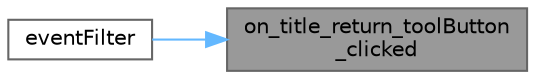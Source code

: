 digraph "on_title_return_toolButton_clicked"
{
 // LATEX_PDF_SIZE
  bgcolor="transparent";
  edge [fontname=Helvetica,fontsize=10,labelfontname=Helvetica,labelfontsize=10];
  node [fontname=Helvetica,fontsize=10,shape=box,height=0.2,width=0.4];
  rankdir="RL";
  Node1 [id="Node000001",label="on_title_return_toolButton\l_clicked",height=0.2,width=0.4,color="gray40", fillcolor="grey60", style="filled", fontcolor="black",tooltip="返回按钮点击事件，触发界面回退"];
  Node1 -> Node2 [id="edge1_Node000001_Node000002",dir="back",color="steelblue1",style="solid",tooltip=" "];
  Node2 [id="Node000002",label="eventFilter",height=0.2,width=0.4,color="grey40", fillcolor="white", style="filled",URL="$class_title_widget.html#a7eb87a6d4464680c455d278d1d32eba6",tooltip="重写事件过滤器，处理鼠标返回/前进键和头像动画"];
}
